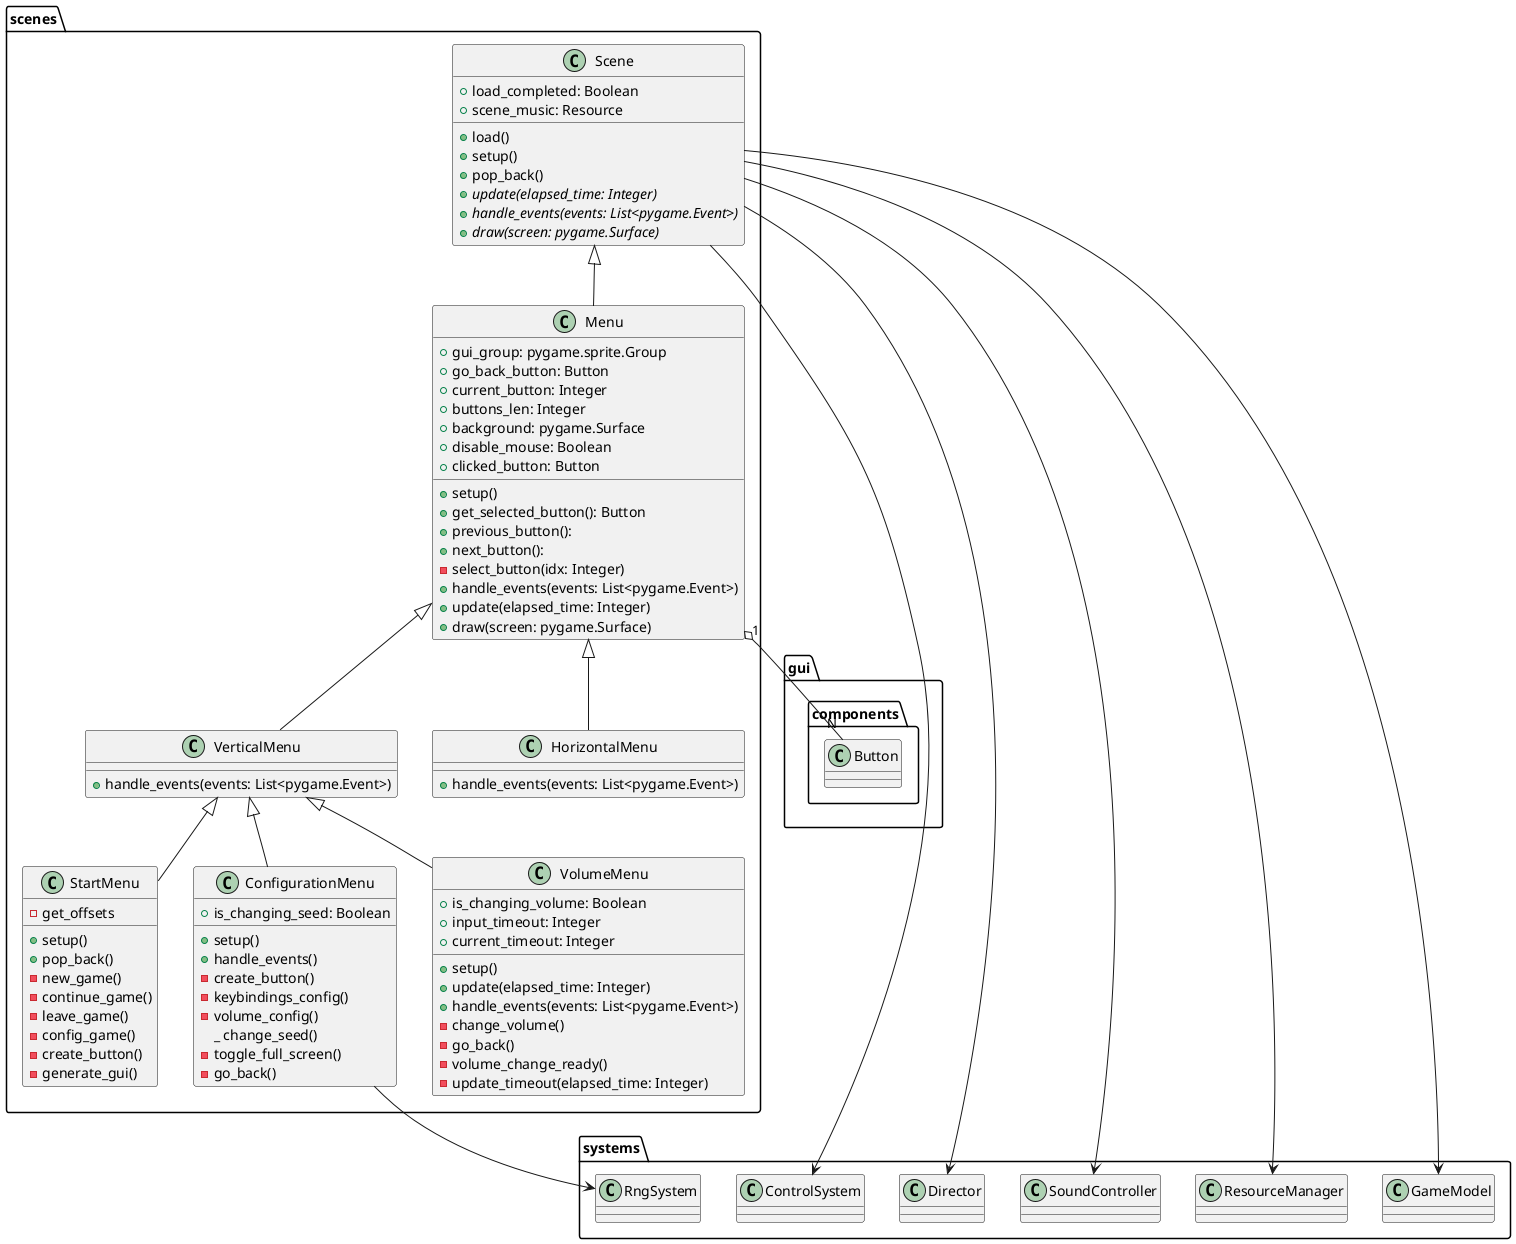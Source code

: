 @startuml menu_scenes_uml

class scenes.Scene {
	+ load_completed: Boolean
	+ scene_music: Resource

	+ load()
	+ setup()
	+ pop_back()
	{abstract} + update(elapsed_time: Integer)
	{abstract} + handle_events(events: List<pygame.Event>)
	{abstract} + draw(screen: pygame.Surface)
}

class scenes.Menu extends scenes.Scene {
	+ gui_group: pygame.sprite.Group
	+ go_back_button: Button
	+ current_button: Integer
	+ buttons_len: Integer
	+ background: pygame.Surface
	+ disable_mouse: Boolean
	+ clicked_button: Button

	+ setup()
	+ get_selected_button(): Button
	+ previous_button():
	+ next_button():
	- select_button(idx: Integer)
	+ handle_events(events: List<pygame.Event>)
	+ update(elapsed_time: Integer)
	+ draw(screen: pygame.Surface)
}

class scenes.VerticalMenu extends scenes.Menu {
	+ handle_events(events: List<pygame.Event>)
}

class scenes.HorizontalMenu extends scenes.Menu {
	+ handle_events(events: List<pygame.Event>)
}

class scenes.StartMenu extends scenes.VerticalMenu {
	+ setup()
	+ pop_back()
	- new_game()
	- continue_game()
	- leave_game()
	- config_game()
	- create_button()
	- get_offsets
	- generate_gui()
}

class scenes.ConfigurationMenu extends scenes.VerticalMenu {
	+ is_changing_seed: Boolean

	+ setup()
	+ handle_events()
	- create_button()
	- keybindings_config()
	- volume_config()
	_ change_seed()
	- toggle_full_screen()
	- go_back()
}

class scenes.VolumeMenu extends scenes.VerticalMenu {
	+ is_changing_volume: Boolean
	+ input_timeout: Integer
	+ current_timeout: Integer

	+ setup()
	+ update(elapsed_time: Integer)
	+ handle_events(events: List<pygame.Event>)
	- change_volume()
	- go_back()
	- volume_change_ready()
	- update_timeout(elapsed_time: Integer)
}

scenes.Scene --> systems.ControlSystem
scenes.Scene --> systems.Director
scenes.Scene --> systems.SoundController
scenes.Scene --> systems.ResourceManager
scenes.Scene --> systems.GameModel

scenes.ConfigurationMenu --> systems.RngSystem

scenes.Menu "1" o-- "N" gui.components.Button

@enduml
